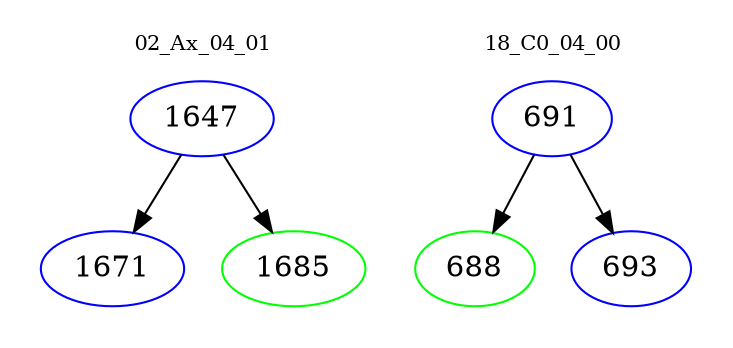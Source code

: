 digraph{
subgraph cluster_0 {
color = white
label = "02_Ax_04_01";
fontsize=10;
T0_1647 [label="1647", color="blue"]
T0_1647 -> T0_1671 [color="black"]
T0_1671 [label="1671", color="blue"]
T0_1647 -> T0_1685 [color="black"]
T0_1685 [label="1685", color="green"]
}
subgraph cluster_1 {
color = white
label = "18_C0_04_00";
fontsize=10;
T1_691 [label="691", color="blue"]
T1_691 -> T1_688 [color="black"]
T1_688 [label="688", color="green"]
T1_691 -> T1_693 [color="black"]
T1_693 [label="693", color="blue"]
}
}
